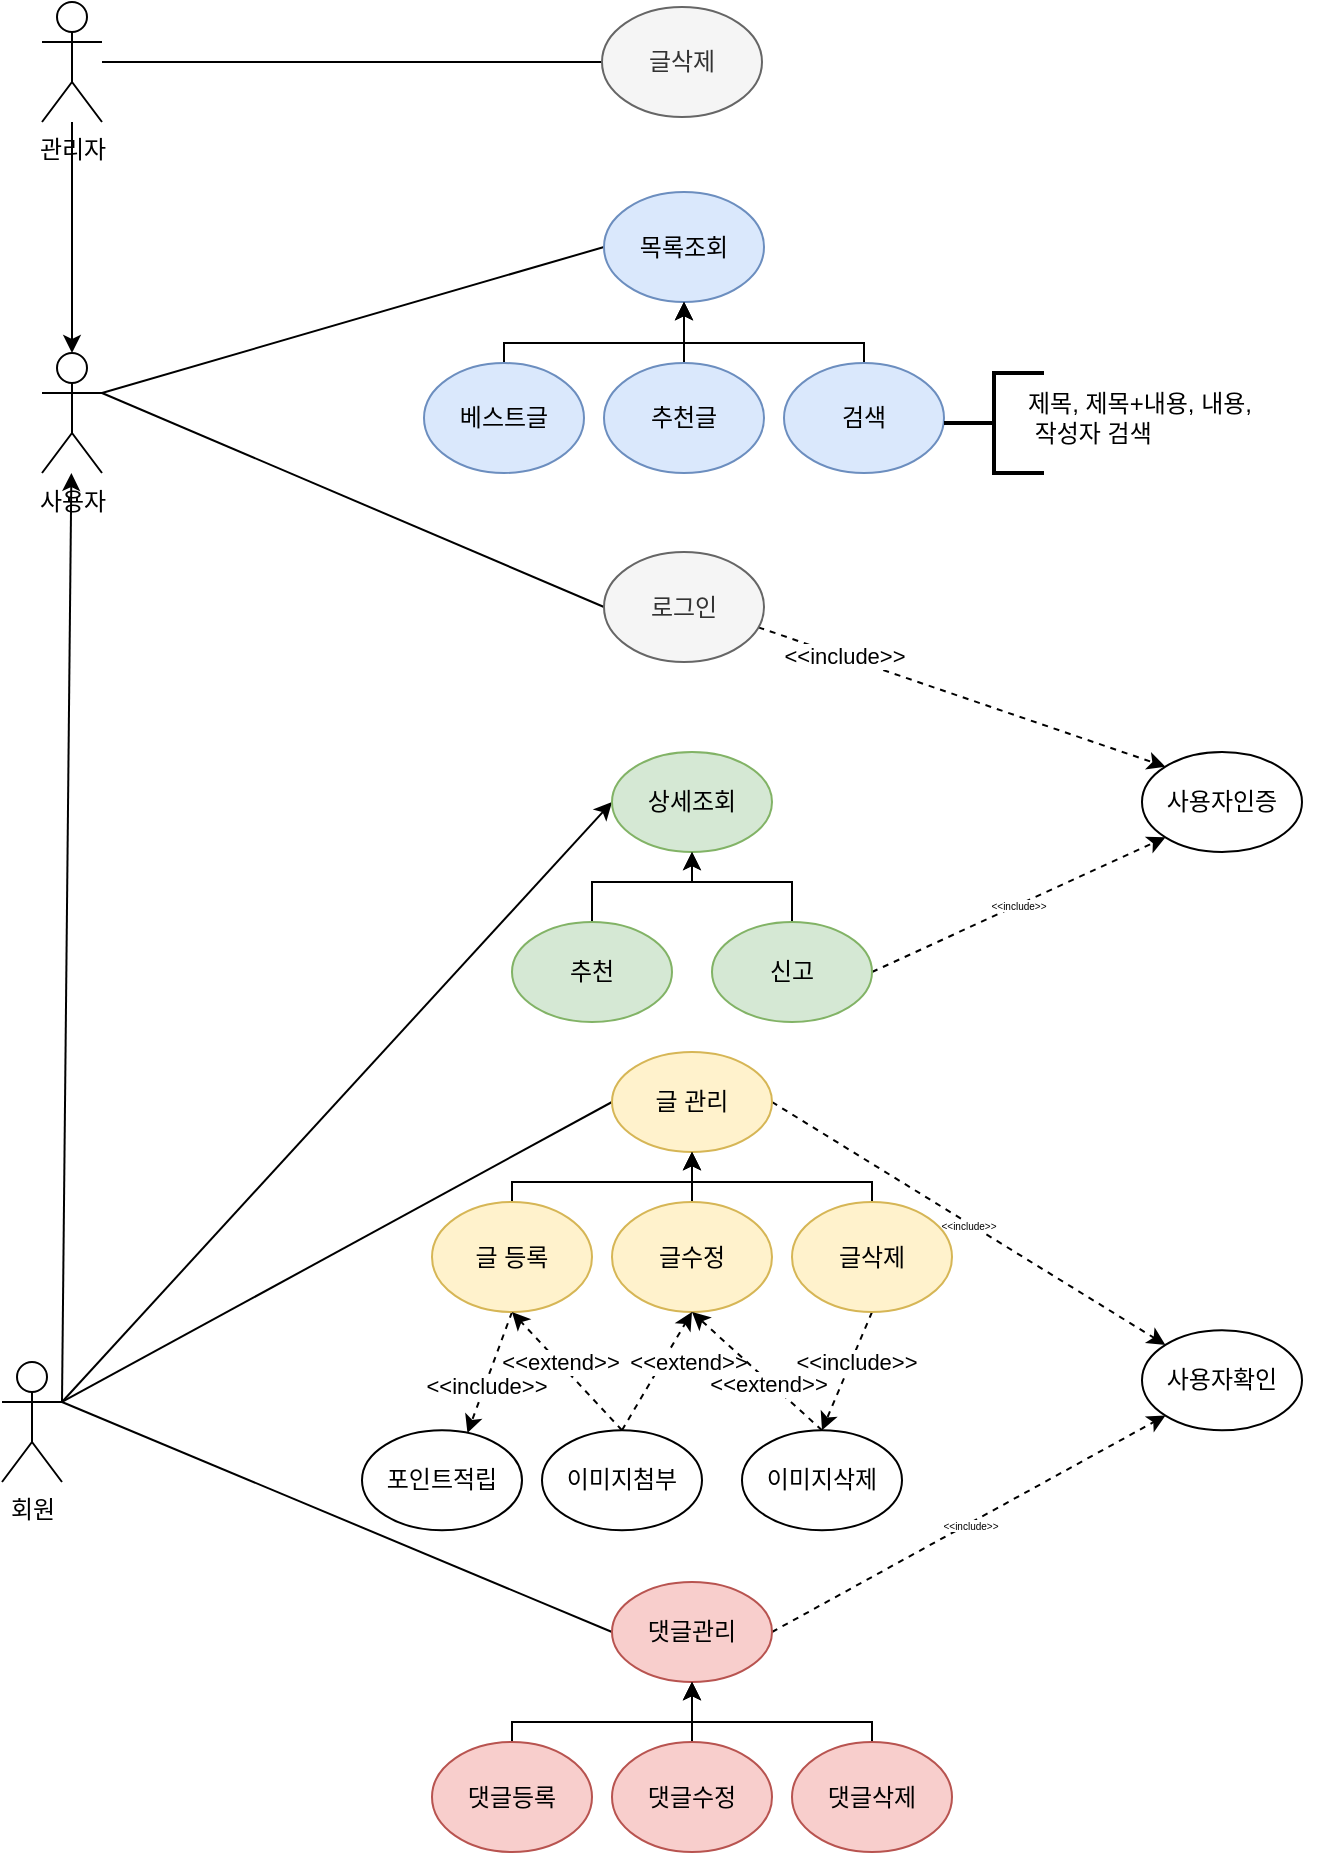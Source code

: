 <mxfile version="15.4.1" type="device"><diagram id="zMqwc8tKbt8uT0v8Wz7k" name="정보게시판"><mxGraphModel dx="457" dy="268" grid="1" gridSize="10" guides="1" tooltips="1" connect="1" arrows="1" fold="1" page="1" pageScale="1" pageWidth="827" pageHeight="1169" math="0" shadow="0"><root><mxCell id="0"/><mxCell id="1" parent="0"/><mxCell id="w_CLZiw2VhSwY1pPyF9s-1" style="edgeStyle=none;rounded=0;orthogonalLoop=1;jettySize=auto;html=1;entryX=0.5;entryY=0;entryDx=0;entryDy=0;entryPerimeter=0;fontSize=5;startArrow=none;startFill=0;endArrow=classic;endFill=1;strokeWidth=1;verticalAlign=middle;" edge="1" parent="1" source="w_CLZiw2VhSwY1pPyF9s-3" target="w_CLZiw2VhSwY1pPyF9s-7"><mxGeometry relative="1" as="geometry"/></mxCell><mxCell id="w_CLZiw2VhSwY1pPyF9s-2" style="edgeStyle=none;rounded=0;orthogonalLoop=1;jettySize=auto;html=1;entryX=0;entryY=0.5;entryDx=0;entryDy=0;fontSize=5;startArrow=none;startFill=0;endArrow=none;endFill=0;strokeWidth=1;verticalAlign=middle;" edge="1" parent="1" source="w_CLZiw2VhSwY1pPyF9s-3" target="w_CLZiw2VhSwY1pPyF9s-47"><mxGeometry relative="1" as="geometry"/></mxCell><mxCell id="w_CLZiw2VhSwY1pPyF9s-3" value="관리자" style="shape=umlActor;verticalLabelPosition=bottom;verticalAlign=top;html=1;outlineConnect=0;" vertex="1" parent="1"><mxGeometry x="230" y="430" width="30" height="60" as="geometry"/></mxCell><mxCell id="w_CLZiw2VhSwY1pPyF9s-4" value="" style="rounded=0;orthogonalLoop=1;jettySize=auto;html=1;exitX=1;exitY=0.333;exitDx=0;exitDy=0;exitPerimeter=0;" edge="1" parent="1" source="w_CLZiw2VhSwY1pPyF9s-11" target="w_CLZiw2VhSwY1pPyF9s-7"><mxGeometry relative="1" as="geometry"><mxPoint x="185" y="1045" as="sourcePoint"/><mxPoint x="185" y="865" as="targetPoint"/></mxGeometry></mxCell><mxCell id="w_CLZiw2VhSwY1pPyF9s-5" style="edgeStyle=none;rounded=0;orthogonalLoop=1;jettySize=auto;html=1;exitX=1;exitY=0.333;exitDx=0;exitDy=0;exitPerimeter=0;entryX=0;entryY=0.5;entryDx=0;entryDy=0;fontSize=11;endArrow=none;endFill=0;strokeColor=#000000;startArrow=none;startFill=0;" edge="1" parent="1" source="w_CLZiw2VhSwY1pPyF9s-7" target="w_CLZiw2VhSwY1pPyF9s-12"><mxGeometry relative="1" as="geometry"/></mxCell><mxCell id="w_CLZiw2VhSwY1pPyF9s-6" style="edgeStyle=none;rounded=0;orthogonalLoop=1;jettySize=auto;html=1;exitX=1;exitY=0.333;exitDx=0;exitDy=0;exitPerimeter=0;entryX=0;entryY=0.5;entryDx=0;entryDy=0;fontSize=5;startArrow=none;startFill=0;endArrow=none;endFill=0;strokeWidth=1;verticalAlign=middle;" edge="1" parent="1" source="w_CLZiw2VhSwY1pPyF9s-7" target="w_CLZiw2VhSwY1pPyF9s-24"><mxGeometry relative="1" as="geometry"/></mxCell><mxCell id="w_CLZiw2VhSwY1pPyF9s-7" value="사용자" style="shape=umlActor;verticalLabelPosition=bottom;verticalAlign=top;html=1;outlineConnect=0;" vertex="1" parent="1"><mxGeometry x="230" y="605.5" width="30" height="60" as="geometry"/></mxCell><mxCell id="w_CLZiw2VhSwY1pPyF9s-8" style="rounded=0;orthogonalLoop=1;jettySize=auto;html=1;exitX=1;exitY=0.333;exitDx=0;exitDy=0;exitPerimeter=0;entryX=0;entryY=0.5;entryDx=0;entryDy=0;fontSize=11;startArrow=none;startFill=0;endArrow=none;endFill=0;strokeColor=#000000;elbow=vertical;" edge="1" parent="1" source="w_CLZiw2VhSwY1pPyF9s-11" target="w_CLZiw2VhSwY1pPyF9s-19"><mxGeometry relative="1" as="geometry"/></mxCell><mxCell id="w_CLZiw2VhSwY1pPyF9s-9" style="rounded=0;orthogonalLoop=1;jettySize=auto;html=1;exitX=1;exitY=0.333;exitDx=0;exitDy=0;exitPerimeter=0;entryX=0;entryY=0.5;entryDx=0;entryDy=0;fontSize=11;startArrow=none;startFill=0;endArrow=none;endFill=0;strokeColor=#000000;" edge="1" parent="1" source="w_CLZiw2VhSwY1pPyF9s-11" target="w_CLZiw2VhSwY1pPyF9s-40"><mxGeometry relative="1" as="geometry"><mxPoint x="515" y="1230" as="targetPoint"/></mxGeometry></mxCell><mxCell id="w_CLZiw2VhSwY1pPyF9s-10" style="rounded=0;orthogonalLoop=1;jettySize=auto;html=1;exitX=1;exitY=0.333;exitDx=0;exitDy=0;exitPerimeter=0;entryX=0;entryY=0.5;entryDx=0;entryDy=0;fontSize=5;startArrow=none;startFill=0;endArrow=classic;endFill=1;strokeWidth=1;verticalAlign=middle;" edge="1" parent="1" source="w_CLZiw2VhSwY1pPyF9s-11" target="w_CLZiw2VhSwY1pPyF9s-17"><mxGeometry relative="1" as="geometry"/></mxCell><mxCell id="w_CLZiw2VhSwY1pPyF9s-11" value="회원" style="shape=umlActor;verticalLabelPosition=bottom;verticalAlign=top;html=1;outlineConnect=0;" vertex="1" parent="1"><mxGeometry x="210" y="1110" width="30" height="60" as="geometry"/></mxCell><mxCell id="w_CLZiw2VhSwY1pPyF9s-12" value="목록조회" style="ellipse;whiteSpace=wrap;html=1;fillColor=#dae8fc;strokeColor=#6c8ebf;" vertex="1" parent="1"><mxGeometry x="511" y="525" width="80" height="55" as="geometry"/></mxCell><mxCell id="w_CLZiw2VhSwY1pPyF9s-13" style="edgeStyle=orthogonalEdgeStyle;rounded=0;orthogonalLoop=1;jettySize=auto;html=1;exitX=0.5;exitY=0;exitDx=0;exitDy=0;entryX=0.5;entryY=1;entryDx=0;entryDy=0;fontSize=5;startArrow=none;startFill=0;endArrow=classic;endFill=1;strokeWidth=1;verticalAlign=middle;" edge="1" parent="1" source="w_CLZiw2VhSwY1pPyF9s-14" target="w_CLZiw2VhSwY1pPyF9s-12"><mxGeometry relative="1" as="geometry"><Array as="points"><mxPoint x="461" y="600.5"/><mxPoint x="551" y="600.5"/></Array></mxGeometry></mxCell><mxCell id="w_CLZiw2VhSwY1pPyF9s-14" value="베스트글" style="ellipse;whiteSpace=wrap;html=1;fillColor=#dae8fc;strokeColor=#6c8ebf;" vertex="1" parent="1"><mxGeometry x="421" y="610.5" width="80" height="55" as="geometry"/></mxCell><mxCell id="w_CLZiw2VhSwY1pPyF9s-15" style="edgeStyle=orthogonalEdgeStyle;rounded=0;orthogonalLoop=1;jettySize=auto;html=1;exitX=0.5;exitY=0;exitDx=0;exitDy=0;entryX=0.5;entryY=1;entryDx=0;entryDy=0;fontSize=5;startArrow=none;startFill=0;endArrow=classic;endFill=1;strokeWidth=1;verticalAlign=middle;" edge="1" parent="1" source="w_CLZiw2VhSwY1pPyF9s-16" target="w_CLZiw2VhSwY1pPyF9s-12"><mxGeometry relative="1" as="geometry"/></mxCell><mxCell id="w_CLZiw2VhSwY1pPyF9s-16" value="추천글" style="ellipse;whiteSpace=wrap;html=1;fillColor=#dae8fc;strokeColor=#6c8ebf;" vertex="1" parent="1"><mxGeometry x="511" y="610.5" width="80" height="55" as="geometry"/></mxCell><mxCell id="w_CLZiw2VhSwY1pPyF9s-17" value="상세조회" style="ellipse;whiteSpace=wrap;html=1;fillColor=#d5e8d4;strokeColor=#82b366;" vertex="1" parent="1"><mxGeometry x="515" y="805" width="80" height="50" as="geometry"/></mxCell><mxCell id="w_CLZiw2VhSwY1pPyF9s-18" value="&amp;lt;&amp;lt;include&amp;gt;&amp;gt;" style="edgeStyle=none;rounded=0;orthogonalLoop=1;jettySize=auto;html=1;exitX=1;exitY=0.5;exitDx=0;exitDy=0;entryX=0;entryY=0;entryDx=0;entryDy=0;dashed=1;fontSize=5;startArrow=none;startFill=0;endArrow=classic;endFill=1;strokeWidth=1;verticalAlign=middle;" edge="1" parent="1" source="w_CLZiw2VhSwY1pPyF9s-19" target="w_CLZiw2VhSwY1pPyF9s-48"><mxGeometry relative="1" as="geometry"/></mxCell><mxCell id="w_CLZiw2VhSwY1pPyF9s-19" value="글 관리" style="ellipse;whiteSpace=wrap;html=1;fillColor=#fff2cc;strokeColor=#d6b656;" vertex="1" parent="1"><mxGeometry x="515" y="955" width="80" height="50" as="geometry"/></mxCell><mxCell id="w_CLZiw2VhSwY1pPyF9s-20" style="edgeStyle=orthogonalEdgeStyle;rounded=0;orthogonalLoop=1;jettySize=auto;html=1;exitX=0.5;exitY=0;exitDx=0;exitDy=0;fontSize=5;startArrow=none;startFill=0;endArrow=classic;endFill=1;strokeWidth=1;verticalAlign=middle;entryX=0.5;entryY=1;entryDx=0;entryDy=0;" edge="1" parent="1" source="w_CLZiw2VhSwY1pPyF9s-22" target="w_CLZiw2VhSwY1pPyF9s-17"><mxGeometry relative="1" as="geometry"><mxPoint x="555" y="870" as="targetPoint"/></mxGeometry></mxCell><mxCell id="w_CLZiw2VhSwY1pPyF9s-21" value="&amp;lt;&amp;lt;include&amp;gt;&amp;gt;" style="edgeStyle=none;rounded=0;orthogonalLoop=1;jettySize=auto;html=1;exitX=1;exitY=0.5;exitDx=0;exitDy=0;entryX=0;entryY=1;entryDx=0;entryDy=0;fontSize=5;startArrow=none;startFill=0;endArrow=classic;endFill=1;strokeWidth=1;verticalAlign=middle;dashed=1;" edge="1" parent="1" source="w_CLZiw2VhSwY1pPyF9s-22" target="w_CLZiw2VhSwY1pPyF9s-27"><mxGeometry relative="1" as="geometry"/></mxCell><mxCell id="w_CLZiw2VhSwY1pPyF9s-22" value="신고" style="ellipse;whiteSpace=wrap;html=1;fillColor=#d5e8d4;strokeColor=#82b366;" vertex="1" parent="1"><mxGeometry x="565" y="890" width="80" height="50" as="geometry"/></mxCell><mxCell id="w_CLZiw2VhSwY1pPyF9s-23" value="&amp;lt;&amp;lt;include&amp;gt;&amp;gt;" style="rounded=0;orthogonalLoop=1;jettySize=auto;html=1;exitX=0.965;exitY=0.685;exitDx=0;exitDy=0;entryX=0;entryY=0;entryDx=0;entryDy=0;fontSize=11;startArrow=none;startFill=0;endArrow=classic;endFill=1;strokeColor=#000000;dashed=1;exitPerimeter=0;" edge="1" parent="1" source="w_CLZiw2VhSwY1pPyF9s-24" target="w_CLZiw2VhSwY1pPyF9s-27"><mxGeometry x="-0.583" relative="1" as="geometry"><mxPoint x="1124" y="795" as="targetPoint"/><mxPoint as="offset"/></mxGeometry></mxCell><mxCell id="w_CLZiw2VhSwY1pPyF9s-24" value="&lt;p&gt;로그인&lt;/p&gt;" style="ellipse;whiteSpace=wrap;html=1;fillColor=#f5f5f5;strokeColor=#666666;fontColor=#333333;" vertex="1" parent="1"><mxGeometry x="511" y="705" width="80" height="55" as="geometry"/></mxCell><mxCell id="w_CLZiw2VhSwY1pPyF9s-25" style="edgeStyle=orthogonalEdgeStyle;rounded=0;orthogonalLoop=1;jettySize=auto;html=1;exitX=0.5;exitY=0;exitDx=0;exitDy=0;entryX=0.5;entryY=1;entryDx=0;entryDy=0;fontSize=5;startArrow=none;startFill=0;endArrow=classic;endFill=1;strokeWidth=1;verticalAlign=middle;" edge="1" parent="1" source="w_CLZiw2VhSwY1pPyF9s-26" target="w_CLZiw2VhSwY1pPyF9s-17"><mxGeometry relative="1" as="geometry"/></mxCell><mxCell id="w_CLZiw2VhSwY1pPyF9s-26" value="추천" style="ellipse;whiteSpace=wrap;html=1;fillColor=#d5e8d4;strokeColor=#82b366;" vertex="1" parent="1"><mxGeometry x="465" y="890" width="80" height="50" as="geometry"/></mxCell><mxCell id="w_CLZiw2VhSwY1pPyF9s-27" value="&lt;p&gt;사용자인증&lt;/p&gt;" style="ellipse;whiteSpace=wrap;html=1;" vertex="1" parent="1"><mxGeometry x="780" y="805" width="80" height="50" as="geometry"/></mxCell><mxCell id="w_CLZiw2VhSwY1pPyF9s-28" style="edgeStyle=orthogonalEdgeStyle;rounded=0;orthogonalLoop=1;jettySize=auto;html=1;exitX=0.5;exitY=0;exitDx=0;exitDy=0;entryX=0.5;entryY=1;entryDx=0;entryDy=0;fontSize=5;startArrow=none;startFill=0;endArrow=classic;endFill=1;strokeWidth=1;verticalAlign=middle;" edge="1" parent="1" source="w_CLZiw2VhSwY1pPyF9s-29" target="w_CLZiw2VhSwY1pPyF9s-12"><mxGeometry relative="1" as="geometry"><Array as="points"><mxPoint x="641" y="600.5"/><mxPoint x="551" y="600.5"/></Array></mxGeometry></mxCell><mxCell id="w_CLZiw2VhSwY1pPyF9s-29" value="검색" style="ellipse;whiteSpace=wrap;html=1;fillColor=#dae8fc;strokeColor=#6c8ebf;" vertex="1" parent="1"><mxGeometry x="601" y="610.5" width="80" height="55" as="geometry"/></mxCell><mxCell id="w_CLZiw2VhSwY1pPyF9s-30" value="" style="strokeWidth=2;html=1;shape=mxgraph.flowchart.annotation_2;align=left;labelPosition=right;pointerEvents=1;" vertex="1" parent="1"><mxGeometry x="681" y="615.5" width="50" height="50" as="geometry"/></mxCell><mxCell id="w_CLZiw2VhSwY1pPyF9s-31" value="제목, 제목+내용, 내용,&lt;br&gt;&amp;nbsp;작성자 검색" style="text;html=1;strokeColor=none;fillColor=none;align=left;verticalAlign=middle;whiteSpace=wrap;rounded=0;" vertex="1" parent="1"><mxGeometry x="721" y="623" width="150" height="30" as="geometry"/></mxCell><mxCell id="w_CLZiw2VhSwY1pPyF9s-32" style="edgeStyle=orthogonalEdgeStyle;rounded=0;orthogonalLoop=1;jettySize=auto;html=1;exitX=0.5;exitY=0;exitDx=0;exitDy=0;entryX=0.5;entryY=1;entryDx=0;entryDy=0;fontSize=5;startArrow=none;startFill=0;endArrow=classic;endFill=1;strokeWidth=1;verticalAlign=middle;" edge="1" parent="1" source="w_CLZiw2VhSwY1pPyF9s-33" target="w_CLZiw2VhSwY1pPyF9s-19"><mxGeometry relative="1" as="geometry"><mxPoint x="555" y="990" as="targetPoint"/><Array as="points"><mxPoint x="465" y="1020"/><mxPoint x="555" y="1020"/></Array></mxGeometry></mxCell><mxCell id="w_CLZiw2VhSwY1pPyF9s-59" style="rounded=0;orthogonalLoop=1;jettySize=auto;html=1;exitX=0.5;exitY=1;exitDx=0;exitDy=0;entryX=0.659;entryY=0.027;entryDx=0;entryDy=0;entryPerimeter=0;dashed=1;" edge="1" parent="1" source="w_CLZiw2VhSwY1pPyF9s-33" target="w_CLZiw2VhSwY1pPyF9s-58"><mxGeometry relative="1" as="geometry"/></mxCell><mxCell id="w_CLZiw2VhSwY1pPyF9s-60" value="&amp;lt;&amp;lt;include&amp;gt;&amp;gt;" style="edgeLabel;html=1;align=center;verticalAlign=middle;resizable=0;points=[];" vertex="1" connectable="0" parent="w_CLZiw2VhSwY1pPyF9s-59"><mxGeometry x="0.218" relative="1" as="geometry"><mxPoint as="offset"/></mxGeometry></mxCell><mxCell id="w_CLZiw2VhSwY1pPyF9s-33" value="글 등록" style="ellipse;whiteSpace=wrap;html=1;fillColor=#fff2cc;strokeColor=#d6b656;" vertex="1" parent="1"><mxGeometry x="425" y="1030" width="80" height="55" as="geometry"/></mxCell><mxCell id="w_CLZiw2VhSwY1pPyF9s-34" style="edgeStyle=orthogonalEdgeStyle;rounded=0;orthogonalLoop=1;jettySize=auto;html=1;exitX=0.5;exitY=0;exitDx=0;exitDy=0;entryX=0.5;entryY=1;entryDx=0;entryDy=0;fontSize=5;startArrow=none;startFill=0;endArrow=classic;endFill=1;strokeWidth=1;verticalAlign=middle;" edge="1" parent="1" source="w_CLZiw2VhSwY1pPyF9s-35" target="w_CLZiw2VhSwY1pPyF9s-19"><mxGeometry relative="1" as="geometry"><mxPoint x="555" y="990" as="targetPoint"/></mxGeometry></mxCell><mxCell id="w_CLZiw2VhSwY1pPyF9s-35" value="글수정" style="ellipse;whiteSpace=wrap;html=1;fillColor=#fff2cc;strokeColor=#d6b656;" vertex="1" parent="1"><mxGeometry x="515" y="1030" width="80" height="55" as="geometry"/></mxCell><mxCell id="w_CLZiw2VhSwY1pPyF9s-36" style="edgeStyle=orthogonalEdgeStyle;rounded=0;orthogonalLoop=1;jettySize=auto;html=1;exitX=0.5;exitY=0;exitDx=0;exitDy=0;entryX=0.5;entryY=1;entryDx=0;entryDy=0;fontSize=5;startArrow=none;startFill=0;endArrow=classic;endFill=1;strokeWidth=1;verticalAlign=middle;" edge="1" parent="1" source="w_CLZiw2VhSwY1pPyF9s-38" target="w_CLZiw2VhSwY1pPyF9s-19"><mxGeometry relative="1" as="geometry"><mxPoint x="555" y="990" as="targetPoint"/><Array as="points"><mxPoint x="645" y="1020"/><mxPoint x="555" y="1020"/></Array></mxGeometry></mxCell><mxCell id="w_CLZiw2VhSwY1pPyF9s-37" value="&amp;lt;&amp;lt;include&amp;gt;&amp;gt;" style="edgeStyle=none;rounded=0;orthogonalLoop=1;jettySize=auto;html=1;exitX=0.5;exitY=1;exitDx=0;exitDy=0;entryX=0.5;entryY=0;entryDx=0;entryDy=0;dashed=1;" edge="1" parent="1" source="w_CLZiw2VhSwY1pPyF9s-38" target="w_CLZiw2VhSwY1pPyF9s-56"><mxGeometry x="-0.184" y="2" relative="1" as="geometry"><mxPoint as="offset"/></mxGeometry></mxCell><mxCell id="w_CLZiw2VhSwY1pPyF9s-38" value="글삭제" style="ellipse;whiteSpace=wrap;html=1;fillColor=#fff2cc;strokeColor=#d6b656;" vertex="1" parent="1"><mxGeometry x="605" y="1030" width="80" height="55" as="geometry"/></mxCell><mxCell id="w_CLZiw2VhSwY1pPyF9s-39" value="&amp;lt;&amp;lt;include&amp;gt;&amp;gt;" style="edgeStyle=none;rounded=0;orthogonalLoop=1;jettySize=auto;html=1;exitX=1;exitY=0.5;exitDx=0;exitDy=0;entryX=0;entryY=1;entryDx=0;entryDy=0;dashed=1;fontSize=5;startArrow=none;startFill=0;endArrow=classic;endFill=1;strokeWidth=1;verticalAlign=middle;" edge="1" parent="1" source="w_CLZiw2VhSwY1pPyF9s-40" target="w_CLZiw2VhSwY1pPyF9s-48"><mxGeometry relative="1" as="geometry"/></mxCell><mxCell id="w_CLZiw2VhSwY1pPyF9s-40" value="댓글관리" style="ellipse;whiteSpace=wrap;html=1;fillColor=#f8cecc;strokeColor=#b85450;" vertex="1" parent="1"><mxGeometry x="515" y="1220" width="80" height="50" as="geometry"/></mxCell><mxCell id="w_CLZiw2VhSwY1pPyF9s-41" style="edgeStyle=orthogonalEdgeStyle;rounded=0;orthogonalLoop=1;jettySize=auto;html=1;exitX=0.5;exitY=0;exitDx=0;exitDy=0;entryX=0.5;entryY=1;entryDx=0;entryDy=0;fontSize=5;startArrow=none;startFill=0;endArrow=classic;endFill=1;strokeWidth=1;verticalAlign=middle;" edge="1" parent="1" source="w_CLZiw2VhSwY1pPyF9s-42" target="w_CLZiw2VhSwY1pPyF9s-40"><mxGeometry relative="1" as="geometry"><mxPoint x="555" y="1260" as="targetPoint"/><Array as="points"><mxPoint x="465" y="1290"/><mxPoint x="555" y="1290"/></Array></mxGeometry></mxCell><mxCell id="w_CLZiw2VhSwY1pPyF9s-42" value="댓글등록" style="ellipse;whiteSpace=wrap;html=1;fillColor=#f8cecc;strokeColor=#b85450;" vertex="1" parent="1"><mxGeometry x="425" y="1300" width="80" height="55" as="geometry"/></mxCell><mxCell id="w_CLZiw2VhSwY1pPyF9s-43" style="edgeStyle=orthogonalEdgeStyle;rounded=0;orthogonalLoop=1;jettySize=auto;html=1;exitX=0.5;exitY=0;exitDx=0;exitDy=0;entryX=0.5;entryY=1;entryDx=0;entryDy=0;fontSize=5;startArrow=none;startFill=0;endArrow=classic;endFill=1;strokeWidth=1;verticalAlign=middle;" edge="1" parent="1" source="w_CLZiw2VhSwY1pPyF9s-44" target="w_CLZiw2VhSwY1pPyF9s-40"><mxGeometry relative="1" as="geometry"><mxPoint x="555" y="1260" as="targetPoint"/></mxGeometry></mxCell><mxCell id="w_CLZiw2VhSwY1pPyF9s-44" value="댓글수정" style="ellipse;whiteSpace=wrap;html=1;fillColor=#f8cecc;strokeColor=#b85450;" vertex="1" parent="1"><mxGeometry x="515" y="1300" width="80" height="55" as="geometry"/></mxCell><mxCell id="w_CLZiw2VhSwY1pPyF9s-45" style="edgeStyle=orthogonalEdgeStyle;rounded=0;orthogonalLoop=1;jettySize=auto;html=1;exitX=0.5;exitY=0;exitDx=0;exitDy=0;entryX=0.5;entryY=1;entryDx=0;entryDy=0;fontSize=5;startArrow=none;startFill=0;endArrow=classic;endFill=1;strokeWidth=1;verticalAlign=middle;" edge="1" parent="1" source="w_CLZiw2VhSwY1pPyF9s-46" target="w_CLZiw2VhSwY1pPyF9s-40"><mxGeometry relative="1" as="geometry"><mxPoint x="555" y="1260" as="targetPoint"/><Array as="points"><mxPoint x="645" y="1290"/><mxPoint x="555" y="1290"/></Array></mxGeometry></mxCell><mxCell id="w_CLZiw2VhSwY1pPyF9s-46" value="댓글삭제" style="ellipse;whiteSpace=wrap;html=1;fillColor=#f8cecc;strokeColor=#b85450;" vertex="1" parent="1"><mxGeometry x="605" y="1300" width="80" height="55" as="geometry"/></mxCell><mxCell id="w_CLZiw2VhSwY1pPyF9s-47" value="글삭제" style="ellipse;whiteSpace=wrap;html=1;fillColor=#f5f5f5;strokeColor=#666666;fontColor=#333333;" vertex="1" parent="1"><mxGeometry x="510" y="432.5" width="80" height="55" as="geometry"/></mxCell><mxCell id="w_CLZiw2VhSwY1pPyF9s-48" value="사용자확인" style="ellipse;whiteSpace=wrap;html=1;" vertex="1" parent="1"><mxGeometry x="780" y="1094.12" width="80" height="50" as="geometry"/></mxCell><mxCell id="w_CLZiw2VhSwY1pPyF9s-49" style="edgeStyle=none;rounded=0;orthogonalLoop=1;jettySize=auto;html=1;exitX=0.5;exitY=0;exitDx=0;exitDy=0;entryX=0.5;entryY=1;entryDx=0;entryDy=0;dashed=1;" edge="1" parent="1" source="w_CLZiw2VhSwY1pPyF9s-53" target="w_CLZiw2VhSwY1pPyF9s-33"><mxGeometry relative="1" as="geometry"/></mxCell><mxCell id="w_CLZiw2VhSwY1pPyF9s-50" value="&amp;lt;&amp;lt;extend&amp;gt;&amp;gt;" style="edgeLabel;html=1;align=center;verticalAlign=middle;resizable=0;points=[];" vertex="1" connectable="0" parent="w_CLZiw2VhSwY1pPyF9s-49"><mxGeometry x="-0.116" relative="1" as="geometry"><mxPoint x="-7" y="-8" as="offset"/></mxGeometry></mxCell><mxCell id="w_CLZiw2VhSwY1pPyF9s-51" style="edgeStyle=none;rounded=0;orthogonalLoop=1;jettySize=auto;html=1;exitX=0.5;exitY=0;exitDx=0;exitDy=0;entryX=0.5;entryY=1;entryDx=0;entryDy=0;dashed=1;" edge="1" parent="1" source="w_CLZiw2VhSwY1pPyF9s-53" target="w_CLZiw2VhSwY1pPyF9s-35"><mxGeometry relative="1" as="geometry"/></mxCell><mxCell id="w_CLZiw2VhSwY1pPyF9s-52" value="&amp;lt;&amp;lt;extend&amp;gt;&amp;gt;" style="edgeLabel;html=1;align=center;verticalAlign=middle;resizable=0;points=[];" vertex="1" connectable="0" parent="w_CLZiw2VhSwY1pPyF9s-51"><mxGeometry x="-0.243" relative="1" as="geometry"><mxPoint x="20" y="-12" as="offset"/></mxGeometry></mxCell><mxCell id="w_CLZiw2VhSwY1pPyF9s-53" value="&lt;p&gt;이미지첨부&lt;/p&gt;" style="ellipse;whiteSpace=wrap;html=1;" vertex="1" parent="1"><mxGeometry x="480" y="1144.12" width="80" height="50" as="geometry"/></mxCell><mxCell id="w_CLZiw2VhSwY1pPyF9s-54" style="edgeStyle=none;rounded=0;orthogonalLoop=1;jettySize=auto;html=1;exitX=0.5;exitY=0;exitDx=0;exitDy=0;entryX=0.5;entryY=1;entryDx=0;entryDy=0;dashed=1;" edge="1" parent="1" source="w_CLZiw2VhSwY1pPyF9s-56" target="w_CLZiw2VhSwY1pPyF9s-35"><mxGeometry relative="1" as="geometry"/></mxCell><mxCell id="w_CLZiw2VhSwY1pPyF9s-55" value="&amp;lt;&amp;lt;extend&amp;gt;&amp;gt;" style="edgeLabel;html=1;align=center;verticalAlign=middle;resizable=0;points=[];" vertex="1" connectable="0" parent="w_CLZiw2VhSwY1pPyF9s-54"><mxGeometry x="-0.165" y="1" relative="1" as="geometry"><mxPoint as="offset"/></mxGeometry></mxCell><mxCell id="w_CLZiw2VhSwY1pPyF9s-56" value="&lt;p&gt;이미지삭제&lt;/p&gt;" style="ellipse;whiteSpace=wrap;html=1;" vertex="1" parent="1"><mxGeometry x="580" y="1144.12" width="80" height="50" as="geometry"/></mxCell><mxCell id="w_CLZiw2VhSwY1pPyF9s-58" value="&lt;p&gt;포인트적립&lt;/p&gt;" style="ellipse;whiteSpace=wrap;html=1;" vertex="1" parent="1"><mxGeometry x="390" y="1144.12" width="80" height="50" as="geometry"/></mxCell></root></mxGraphModel></diagram></mxfile>